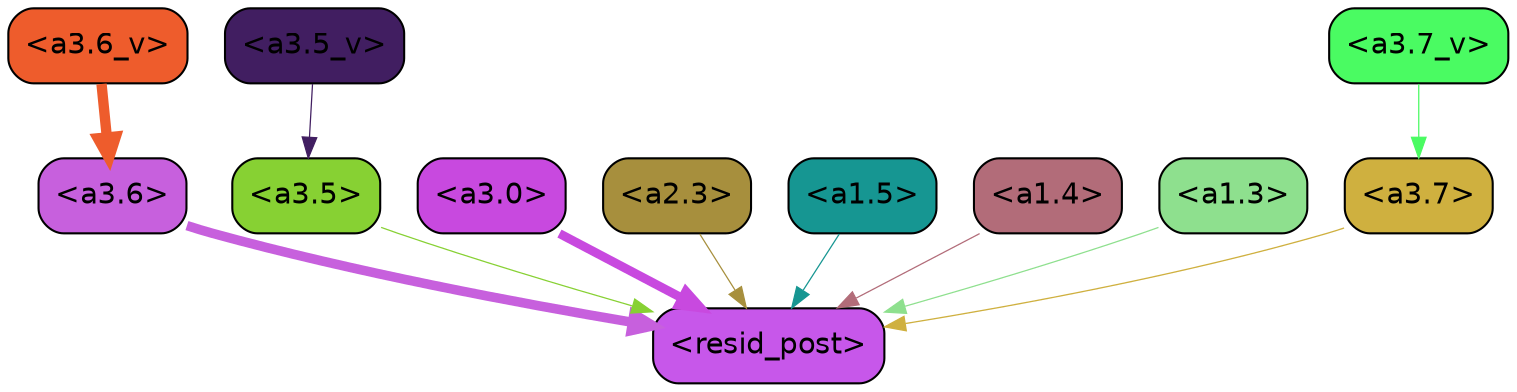 strict digraph "" {
	graph [bgcolor=transparent,
		layout=dot,
		overlap=false,
		splines=true
	];
	"<a3.7>"	[color=black,
		fillcolor="#cfb03f",
		fontname=Helvetica,
		shape=box,
		style="filled, rounded"];
	"<resid_post>"	[color=black,
		fillcolor="#c757ea",
		fontname=Helvetica,
		shape=box,
		style="filled, rounded"];
	"<a3.7>" -> "<resid_post>"	[color="#cfb03f",
		penwidth=0.6239100098609924];
	"<a3.6>"	[color=black,
		fillcolor="#c760dd",
		fontname=Helvetica,
		shape=box,
		style="filled, rounded"];
	"<a3.6>" -> "<resid_post>"	[color="#c760dd",
		penwidth=4.569062113761902];
	"<a3.5>"	[color=black,
		fillcolor="#87d133",
		fontname=Helvetica,
		shape=box,
		style="filled, rounded"];
	"<a3.5>" -> "<resid_post>"	[color="#87d133",
		penwidth=0.6];
	"<a3.0>"	[color=black,
		fillcolor="#c849df",
		fontname=Helvetica,
		shape=box,
		style="filled, rounded"];
	"<a3.0>" -> "<resid_post>"	[color="#c849df",
		penwidth=4.283544182777405];
	"<a2.3>"	[color=black,
		fillcolor="#a78f3d",
		fontname=Helvetica,
		shape=box,
		style="filled, rounded"];
	"<a2.3>" -> "<resid_post>"	[color="#a78f3d",
		penwidth=0.6];
	"<a1.5>"	[color=black,
		fillcolor="#169692",
		fontname=Helvetica,
		shape=box,
		style="filled, rounded"];
	"<a1.5>" -> "<resid_post>"	[color="#169692",
		penwidth=0.6];
	"<a1.4>"	[color=black,
		fillcolor="#b26c79",
		fontname=Helvetica,
		shape=box,
		style="filled, rounded"];
	"<a1.4>" -> "<resid_post>"	[color="#b26c79",
		penwidth=0.6];
	"<a1.3>"	[color=black,
		fillcolor="#8ee08e",
		fontname=Helvetica,
		shape=box,
		style="filled, rounded"];
	"<a1.3>" -> "<resid_post>"	[color="#8ee08e",
		penwidth=0.6];
	"<a3.7_v>"	[color=black,
		fillcolor="#4afb62",
		fontname=Helvetica,
		shape=box,
		style="filled, rounded"];
	"<a3.7_v>" -> "<a3.7>"	[color="#4afb62",
		penwidth=0.6];
	"<a3.6_v>"	[color=black,
		fillcolor="#ee5c2c",
		fontname=Helvetica,
		shape=box,
		style="filled, rounded"];
	"<a3.6_v>" -> "<a3.6>"	[color="#ee5c2c",
		penwidth=4.972373723983765];
	"<a3.5_v>"	[color=black,
		fillcolor="#411e61",
		fontname=Helvetica,
		shape=box,
		style="filled, rounded"];
	"<a3.5_v>" -> "<a3.5>"	[color="#411e61",
		penwidth=0.6];
}
